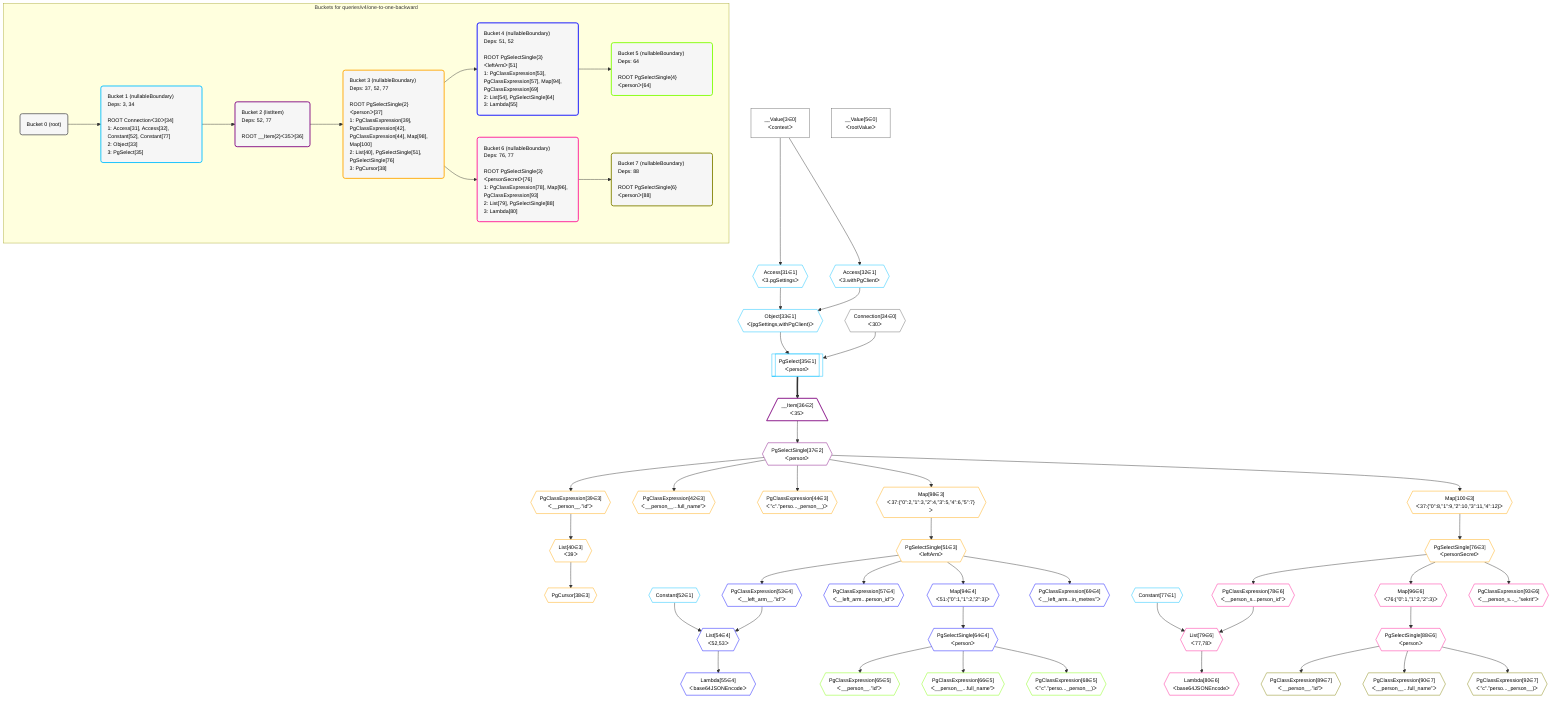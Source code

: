 %%{init: {'themeVariables': { 'fontSize': '12px'}}}%%
graph TD
    classDef path fill:#eee,stroke:#000,color:#000
    classDef plan fill:#fff,stroke-width:1px,color:#000
    classDef itemplan fill:#fff,stroke-width:2px,color:#000
    classDef unbatchedplan fill:#dff,stroke-width:1px,color:#000
    classDef sideeffectplan fill:#fcc,stroke-width:2px,color:#000
    classDef bucket fill:#f6f6f6,color:#000,stroke-width:2px,text-align:left


    %% define steps
    __Value3["__Value[3∈0]<br />ᐸcontextᐳ"]:::plan
    __Value5["__Value[5∈0]<br />ᐸrootValueᐳ"]:::plan
    Access31{{"Access[31∈1]<br />ᐸ3.pgSettingsᐳ"}}:::plan
    Access32{{"Access[32∈1]<br />ᐸ3.withPgClientᐳ"}}:::plan
    Object33{{"Object[33∈1]<br />ᐸ{pgSettings,withPgClient}ᐳ"}}:::plan
    Connection34{{"Connection[34∈0]<br />ᐸ30ᐳ"}}:::plan
    PgSelect35[["PgSelect[35∈1]<br />ᐸpersonᐳ"]]:::plan
    __Item36[/"__Item[36∈2]<br />ᐸ35ᐳ"\]:::itemplan
    PgSelectSingle37{{"PgSelectSingle[37∈2]<br />ᐸpersonᐳ"}}:::plan
    PgClassExpression39{{"PgClassExpression[39∈3]<br />ᐸ__person__.”id”ᐳ"}}:::plan
    List40{{"List[40∈3]<br />ᐸ39ᐳ"}}:::plan
    PgCursor38{{"PgCursor[38∈3]"}}:::plan
    PgClassExpression42{{"PgClassExpression[42∈3]<br />ᐸ__person__...full_name”ᐳ"}}:::plan
    PgClassExpression44{{"PgClassExpression[44∈3]<br />ᐸ”c”.”perso..._person__)ᐳ"}}:::plan
    Map98{{"Map[98∈3]<br />ᐸ37:{”0”:2,”1”:3,”2”:4,”3”:5,”4”:6,”5”:7}ᐳ"}}:::plan
    PgSelectSingle51{{"PgSelectSingle[51∈3]<br />ᐸleftArmᐳ"}}:::plan
    Constant52{{"Constant[52∈1]"}}:::plan
    PgClassExpression53{{"PgClassExpression[53∈4]<br />ᐸ__left_arm__.”id”ᐳ"}}:::plan
    List54{{"List[54∈4]<br />ᐸ52,53ᐳ"}}:::plan
    Lambda55{{"Lambda[55∈4]<br />ᐸbase64JSONEncodeᐳ"}}:::plan
    PgClassExpression57{{"PgClassExpression[57∈4]<br />ᐸ__left_arm...person_id”ᐳ"}}:::plan
    Map94{{"Map[94∈4]<br />ᐸ51:{”0”:1,”1”:2,”2”:3}ᐳ"}}:::plan
    PgSelectSingle64{{"PgSelectSingle[64∈4]<br />ᐸpersonᐳ"}}:::plan
    PgClassExpression65{{"PgClassExpression[65∈5]<br />ᐸ__person__.”id”ᐳ"}}:::plan
    PgClassExpression66{{"PgClassExpression[66∈5]<br />ᐸ__person__...full_name”ᐳ"}}:::plan
    PgClassExpression68{{"PgClassExpression[68∈5]<br />ᐸ”c”.”perso..._person__)ᐳ"}}:::plan
    PgClassExpression69{{"PgClassExpression[69∈4]<br />ᐸ__left_arm...in_metres”ᐳ"}}:::plan
    Map100{{"Map[100∈3]<br />ᐸ37:{”0”:8,”1”:9,”2”:10,”3”:11,”4”:12}ᐳ"}}:::plan
    PgSelectSingle76{{"PgSelectSingle[76∈3]<br />ᐸpersonSecretᐳ"}}:::plan
    Constant77{{"Constant[77∈1]"}}:::plan
    PgClassExpression78{{"PgClassExpression[78∈6]<br />ᐸ__person_s...person_id”ᐳ"}}:::plan
    List79{{"List[79∈6]<br />ᐸ77,78ᐳ"}}:::plan
    Lambda80{{"Lambda[80∈6]<br />ᐸbase64JSONEncodeᐳ"}}:::plan
    Map96{{"Map[96∈6]<br />ᐸ76:{”0”:1,”1”:2,”2”:3}ᐳ"}}:::plan
    PgSelectSingle88{{"PgSelectSingle[88∈6]<br />ᐸpersonᐳ"}}:::plan
    PgClassExpression89{{"PgClassExpression[89∈7]<br />ᐸ__person__.”id”ᐳ"}}:::plan
    PgClassExpression90{{"PgClassExpression[90∈7]<br />ᐸ__person__...full_name”ᐳ"}}:::plan
    PgClassExpression92{{"PgClassExpression[92∈7]<br />ᐸ”c”.”perso..._person__)ᐳ"}}:::plan
    PgClassExpression93{{"PgClassExpression[93∈6]<br />ᐸ__person_s..._.”sekrit”ᐳ"}}:::plan

    %% plan dependencies
    __Value3 --> Access31
    __Value3 --> Access32
    Access31 & Access32 --> Object33
    Object33 & Connection34 --> PgSelect35
    PgSelect35 ==> __Item36
    __Item36 --> PgSelectSingle37
    PgSelectSingle37 --> PgClassExpression39
    PgClassExpression39 --> List40
    List40 --> PgCursor38
    PgSelectSingle37 --> PgClassExpression42
    PgSelectSingle37 --> PgClassExpression44
    PgSelectSingle37 --> Map98
    Map98 --> PgSelectSingle51
    PgSelectSingle51 --> PgClassExpression53
    Constant52 & PgClassExpression53 --> List54
    List54 --> Lambda55
    PgSelectSingle51 --> PgClassExpression57
    PgSelectSingle51 --> Map94
    Map94 --> PgSelectSingle64
    PgSelectSingle64 --> PgClassExpression65
    PgSelectSingle64 --> PgClassExpression66
    PgSelectSingle64 --> PgClassExpression68
    PgSelectSingle51 --> PgClassExpression69
    PgSelectSingle37 --> Map100
    Map100 --> PgSelectSingle76
    PgSelectSingle76 --> PgClassExpression78
    Constant77 & PgClassExpression78 --> List79
    List79 --> Lambda80
    PgSelectSingle76 --> Map96
    Map96 --> PgSelectSingle88
    PgSelectSingle88 --> PgClassExpression89
    PgSelectSingle88 --> PgClassExpression90
    PgSelectSingle88 --> PgClassExpression92
    PgSelectSingle76 --> PgClassExpression93

    subgraph "Buckets for queries/v4/one-to-one-backward"
    Bucket0("Bucket 0 (root)"):::bucket
    classDef bucket0 stroke:#696969
    class Bucket0,__Value3,__Value5,Connection34 bucket0
    Bucket1("Bucket 1 (nullableBoundary)<br />Deps: 3, 34<br /><br />ROOT Connectionᐸ30ᐳ[34]<br />1: Access[31], Access[32], Constant[52], Constant[77]<br />2: Object[33]<br />3: PgSelect[35]"):::bucket
    classDef bucket1 stroke:#00bfff
    class Bucket1,Access31,Access32,Object33,PgSelect35,Constant52,Constant77 bucket1
    Bucket2("Bucket 2 (listItem)<br />Deps: 52, 77<br /><br />ROOT __Item{2}ᐸ35ᐳ[36]"):::bucket
    classDef bucket2 stroke:#7f007f
    class Bucket2,__Item36,PgSelectSingle37 bucket2
    Bucket3("Bucket 3 (nullableBoundary)<br />Deps: 37, 52, 77<br /><br />ROOT PgSelectSingle{2}ᐸpersonᐳ[37]<br />1: PgClassExpression[39], PgClassExpression[42], PgClassExpression[44], Map[98], Map[100]<br />2: List[40], PgSelectSingle[51], PgSelectSingle[76]<br />3: PgCursor[38]"):::bucket
    classDef bucket3 stroke:#ffa500
    class Bucket3,PgCursor38,PgClassExpression39,List40,PgClassExpression42,PgClassExpression44,PgSelectSingle51,PgSelectSingle76,Map98,Map100 bucket3
    Bucket4("Bucket 4 (nullableBoundary)<br />Deps: 51, 52<br /><br />ROOT PgSelectSingle{3}ᐸleftArmᐳ[51]<br />1: PgClassExpression[53], PgClassExpression[57], Map[94], PgClassExpression[69]<br />2: List[54], PgSelectSingle[64]<br />3: Lambda[55]"):::bucket
    classDef bucket4 stroke:#0000ff
    class Bucket4,PgClassExpression53,List54,Lambda55,PgClassExpression57,PgSelectSingle64,PgClassExpression69,Map94 bucket4
    Bucket5("Bucket 5 (nullableBoundary)<br />Deps: 64<br /><br />ROOT PgSelectSingle{4}ᐸpersonᐳ[64]"):::bucket
    classDef bucket5 stroke:#7fff00
    class Bucket5,PgClassExpression65,PgClassExpression66,PgClassExpression68 bucket5
    Bucket6("Bucket 6 (nullableBoundary)<br />Deps: 76, 77<br /><br />ROOT PgSelectSingle{3}ᐸpersonSecretᐳ[76]<br />1: PgClassExpression[78], Map[96], PgClassExpression[93]<br />2: List[79], PgSelectSingle[88]<br />3: Lambda[80]"):::bucket
    classDef bucket6 stroke:#ff1493
    class Bucket6,PgClassExpression78,List79,Lambda80,PgSelectSingle88,PgClassExpression93,Map96 bucket6
    Bucket7("Bucket 7 (nullableBoundary)<br />Deps: 88<br /><br />ROOT PgSelectSingle{6}ᐸpersonᐳ[88]"):::bucket
    classDef bucket7 stroke:#808000
    class Bucket7,PgClassExpression89,PgClassExpression90,PgClassExpression92 bucket7
    Bucket0 --> Bucket1
    Bucket1 --> Bucket2
    Bucket2 --> Bucket3
    Bucket3 --> Bucket4 & Bucket6
    Bucket4 --> Bucket5
    Bucket6 --> Bucket7
    end